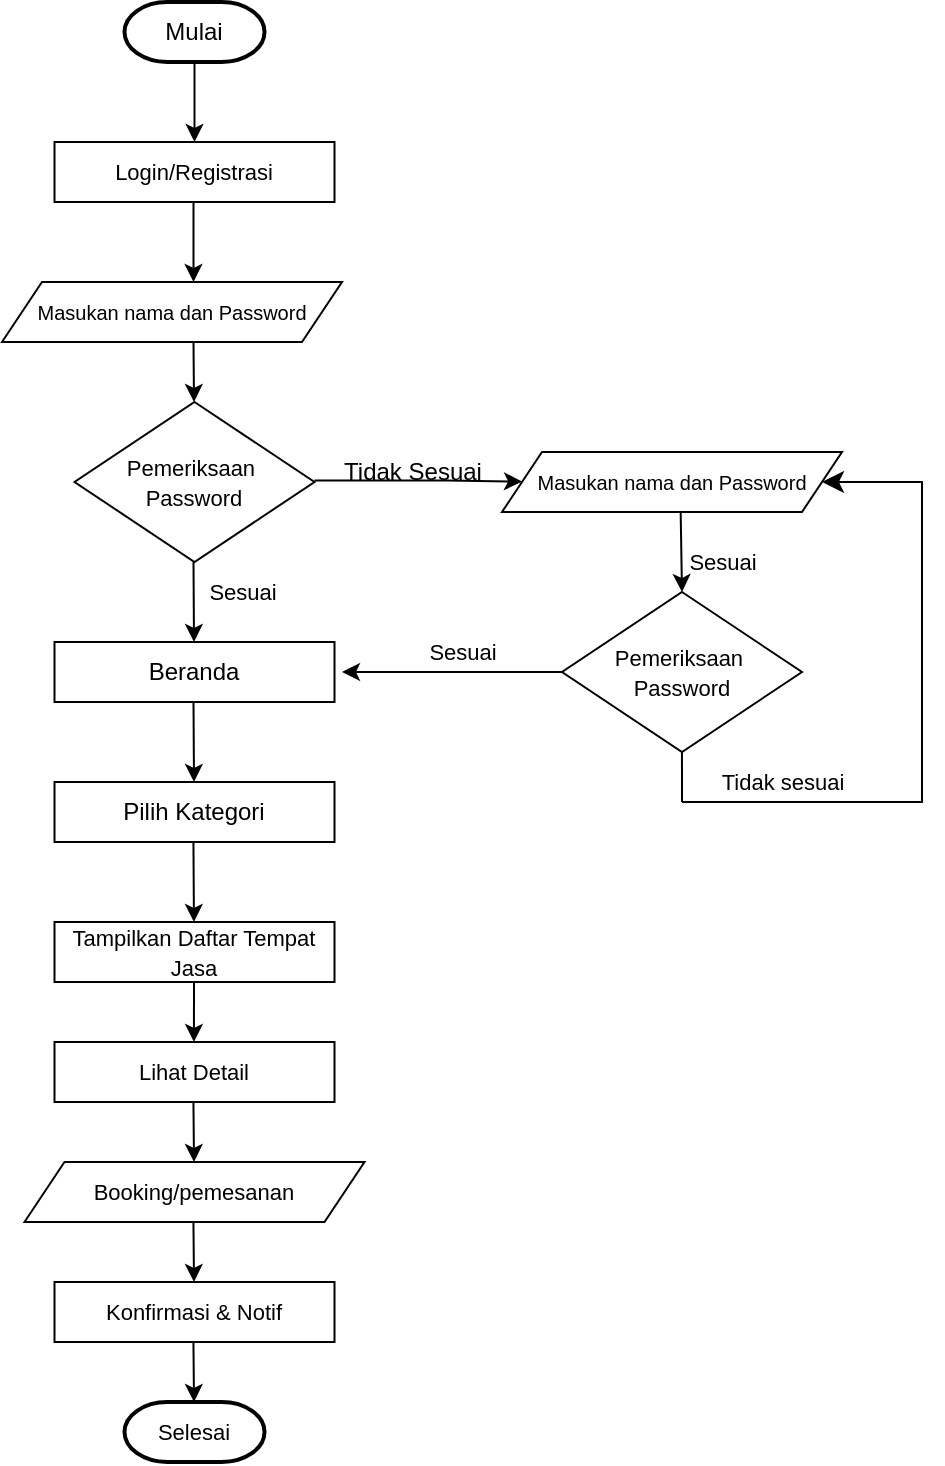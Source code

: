 <mxfile version="24.3.1" type="github">
  <diagram id="C5RBs43oDa-KdzZeNtuy" name="Page-1">
    <mxGraphModel dx="1733" dy="884" grid="1" gridSize="10" guides="1" tooltips="1" connect="1" arrows="1" fold="1" page="1" pageScale="1" pageWidth="827" pageHeight="1169" math="0" shadow="0">
      <root>
        <mxCell id="WIyWlLk6GJQsqaUBKTNV-0" />
        <mxCell id="WIyWlLk6GJQsqaUBKTNV-1" parent="WIyWlLk6GJQsqaUBKTNV-0" />
        <mxCell id="nrs55E-X3QsoZcB24xdY-1" value="Mulai" style="strokeWidth=2;html=1;shape=mxgraph.flowchart.terminator;whiteSpace=wrap;" vertex="1" parent="WIyWlLk6GJQsqaUBKTNV-1">
          <mxGeometry x="201.25" y="20" width="70" height="30" as="geometry" />
        </mxCell>
        <mxCell id="nrs55E-X3QsoZcB24xdY-2" value="&lt;font style=&quot;font-size: 11px;&quot;&gt;Login/Registrasi&lt;/font&gt;" style="rounded=0;whiteSpace=wrap;html=1;" vertex="1" parent="WIyWlLk6GJQsqaUBKTNV-1">
          <mxGeometry x="166.25" y="90" width="140" height="30" as="geometry" />
        </mxCell>
        <mxCell id="nrs55E-X3QsoZcB24xdY-8" value="" style="endArrow=classic;html=1;rounded=0;entryX=0.5;entryY=0;entryDx=0;entryDy=0;exitX=0.5;exitY=1;exitDx=0;exitDy=0;exitPerimeter=0;" edge="1" parent="WIyWlLk6GJQsqaUBKTNV-1" source="nrs55E-X3QsoZcB24xdY-1" target="nrs55E-X3QsoZcB24xdY-2">
          <mxGeometry width="50" height="50" relative="1" as="geometry">
            <mxPoint x="235.75" y="50" as="sourcePoint" />
            <mxPoint x="236" y="90" as="targetPoint" />
          </mxGeometry>
        </mxCell>
        <mxCell id="nrs55E-X3QsoZcB24xdY-16" value="&lt;font style=&quot;font-size: 10px;&quot;&gt;Masukan nama dan Password&lt;/font&gt;" style="shape=parallelogram;perimeter=parallelogramPerimeter;whiteSpace=wrap;html=1;fixedSize=1;" vertex="1" parent="WIyWlLk6GJQsqaUBKTNV-1">
          <mxGeometry x="140" y="160" width="170" height="30" as="geometry" />
        </mxCell>
        <mxCell id="nrs55E-X3QsoZcB24xdY-17" value="&lt;font style=&quot;font-size: 10px;&quot;&gt;Masukan nama dan Password&lt;/font&gt;" style="shape=parallelogram;perimeter=parallelogramPerimeter;whiteSpace=wrap;html=1;fixedSize=1;" vertex="1" parent="WIyWlLk6GJQsqaUBKTNV-1">
          <mxGeometry x="390" y="245" width="170" height="30" as="geometry" />
        </mxCell>
        <mxCell id="nrs55E-X3QsoZcB24xdY-18" value="&lt;font style=&quot;font-size: 11px;&quot;&gt;Pemeriksaan&amp;nbsp;&lt;/font&gt;&lt;div&gt;&lt;font style=&quot;font-size: 11px;&quot;&gt;Password&lt;/font&gt;&lt;/div&gt;" style="rhombus;whiteSpace=wrap;html=1;" vertex="1" parent="WIyWlLk6GJQsqaUBKTNV-1">
          <mxGeometry x="176.25" y="220" width="120" height="80" as="geometry" />
        </mxCell>
        <mxCell id="nrs55E-X3QsoZcB24xdY-19" value="" style="endArrow=classic;html=1;rounded=0;" edge="1" parent="WIyWlLk6GJQsqaUBKTNV-1">
          <mxGeometry width="50" height="50" relative="1" as="geometry">
            <mxPoint x="296.245" y="259.29" as="sourcePoint" />
            <mxPoint x="400" y="259.79" as="targetPoint" />
            <Array as="points">
              <mxPoint x="362.62" y="259.29" />
            </Array>
          </mxGeometry>
        </mxCell>
        <mxCell id="nrs55E-X3QsoZcB24xdY-20" value="" style="endArrow=classic;html=1;rounded=0;entryX=0.5;entryY=0;entryDx=0;entryDy=0;exitX=0.5;exitY=1;exitDx=0;exitDy=0;exitPerimeter=0;" edge="1" parent="WIyWlLk6GJQsqaUBKTNV-1">
          <mxGeometry width="50" height="50" relative="1" as="geometry">
            <mxPoint x="235.75" y="120" as="sourcePoint" />
            <mxPoint x="235.75" y="160" as="targetPoint" />
          </mxGeometry>
        </mxCell>
        <mxCell id="nrs55E-X3QsoZcB24xdY-21" value="" style="endArrow=classic;html=1;rounded=0;exitX=0.5;exitY=1;exitDx=0;exitDy=0;exitPerimeter=0;" edge="1" parent="WIyWlLk6GJQsqaUBKTNV-1">
          <mxGeometry width="50" height="50" relative="1" as="geometry">
            <mxPoint x="235.75" y="190" as="sourcePoint" />
            <mxPoint x="236" y="220" as="targetPoint" />
          </mxGeometry>
        </mxCell>
        <mxCell id="nrs55E-X3QsoZcB24xdY-22" value="" style="endArrow=classic;html=1;rounded=0;exitX=0.5;exitY=1;exitDx=0;exitDy=0;exitPerimeter=0;" edge="1" parent="WIyWlLk6GJQsqaUBKTNV-1">
          <mxGeometry width="50" height="50" relative="1" as="geometry">
            <mxPoint x="235.75" y="300" as="sourcePoint" />
            <mxPoint x="236" y="340" as="targetPoint" />
          </mxGeometry>
        </mxCell>
        <mxCell id="nrs55E-X3QsoZcB24xdY-23" value="&lt;font style=&quot;font-size: 11px;&quot;&gt;Sesuai&lt;/font&gt;" style="text;html=1;align=center;verticalAlign=middle;resizable=0;points=[];autosize=1;strokeColor=none;fillColor=none;" vertex="1" parent="WIyWlLk6GJQsqaUBKTNV-1">
          <mxGeometry x="230" y="300" width="60" height="30" as="geometry" />
        </mxCell>
        <mxCell id="nrs55E-X3QsoZcB24xdY-24" value="Beranda" style="rounded=0;whiteSpace=wrap;html=1;" vertex="1" parent="WIyWlLk6GJQsqaUBKTNV-1">
          <mxGeometry x="166.25" y="340" width="140" height="30" as="geometry" />
        </mxCell>
        <mxCell id="nrs55E-X3QsoZcB24xdY-25" value="" style="endArrow=classic;html=1;rounded=0;exitX=0.5;exitY=1;exitDx=0;exitDy=0;exitPerimeter=0;" edge="1" parent="WIyWlLk6GJQsqaUBKTNV-1">
          <mxGeometry width="50" height="50" relative="1" as="geometry">
            <mxPoint x="235.75" y="370" as="sourcePoint" />
            <mxPoint x="236" y="410" as="targetPoint" />
          </mxGeometry>
        </mxCell>
        <mxCell id="nrs55E-X3QsoZcB24xdY-26" value="&lt;font style=&quot;font-size: 11px;&quot;&gt;Pemeriksaan&amp;nbsp;&lt;/font&gt;&lt;div&gt;&lt;font style=&quot;font-size: 11px;&quot;&gt;Password&lt;/font&gt;&lt;/div&gt;" style="rhombus;whiteSpace=wrap;html=1;" vertex="1" parent="WIyWlLk6GJQsqaUBKTNV-1">
          <mxGeometry x="420" y="315" width="120" height="80" as="geometry" />
        </mxCell>
        <mxCell id="nrs55E-X3QsoZcB24xdY-27" value="" style="endArrow=classic;html=1;rounded=0;exitX=0;exitY=0.5;exitDx=0;exitDy=0;" edge="1" parent="WIyWlLk6GJQsqaUBKTNV-1" source="nrs55E-X3QsoZcB24xdY-26">
          <mxGeometry width="50" height="50" relative="1" as="geometry">
            <mxPoint x="300" y="380" as="sourcePoint" />
            <mxPoint x="310" y="355" as="targetPoint" />
          </mxGeometry>
        </mxCell>
        <mxCell id="nrs55E-X3QsoZcB24xdY-28" value="&lt;span style=&quot;font-size: 11px;&quot;&gt;Sesuai&lt;/span&gt;" style="text;html=1;align=center;verticalAlign=middle;resizable=0;points=[];autosize=1;strokeColor=none;fillColor=none;" vertex="1" parent="WIyWlLk6GJQsqaUBKTNV-1">
          <mxGeometry x="340" y="330" width="60" height="30" as="geometry" />
        </mxCell>
        <mxCell id="nrs55E-X3QsoZcB24xdY-29" value="" style="edgeStyle=elbowEdgeStyle;elbow=horizontal;endArrow=classic;html=1;curved=0;rounded=0;endSize=8;startSize=8;entryX=1;entryY=0.5;entryDx=0;entryDy=0;" edge="1" parent="WIyWlLk6GJQsqaUBKTNV-1" target="nrs55E-X3QsoZcB24xdY-17">
          <mxGeometry width="50" height="50" relative="1" as="geometry">
            <mxPoint x="480" y="420" as="sourcePoint" />
            <mxPoint x="580" y="330" as="targetPoint" />
            <Array as="points">
              <mxPoint x="600" y="350" />
            </Array>
          </mxGeometry>
        </mxCell>
        <mxCell id="nrs55E-X3QsoZcB24xdY-32" value="" style="endArrow=none;html=1;rounded=0;entryX=0.501;entryY=0.968;entryDx=0;entryDy=0;entryPerimeter=0;" edge="1" parent="WIyWlLk6GJQsqaUBKTNV-1">
          <mxGeometry width="50" height="50" relative="1" as="geometry">
            <mxPoint x="480" y="420" as="sourcePoint" />
            <mxPoint x="479.98" y="395" as="targetPoint" />
          </mxGeometry>
        </mxCell>
        <mxCell id="nrs55E-X3QsoZcB24xdY-33" value="&lt;font style=&quot;font-size: 11px;&quot;&gt;Tampilkan Daftar Tempat Jasa&lt;/font&gt;" style="rounded=0;whiteSpace=wrap;html=1;" vertex="1" parent="WIyWlLk6GJQsqaUBKTNV-1">
          <mxGeometry x="166.25" y="480" width="140" height="30" as="geometry" />
        </mxCell>
        <mxCell id="nrs55E-X3QsoZcB24xdY-34" value="Pilih Kategori" style="rounded=0;whiteSpace=wrap;html=1;" vertex="1" parent="WIyWlLk6GJQsqaUBKTNV-1">
          <mxGeometry x="166.25" y="410" width="140" height="30" as="geometry" />
        </mxCell>
        <mxCell id="nrs55E-X3QsoZcB24xdY-36" value="&lt;font style=&quot;font-size: 11px;&quot;&gt;Lihat Detail&lt;/font&gt;" style="rounded=0;whiteSpace=wrap;html=1;" vertex="1" parent="WIyWlLk6GJQsqaUBKTNV-1">
          <mxGeometry x="166.25" y="540" width="140" height="30" as="geometry" />
        </mxCell>
        <mxCell id="nrs55E-X3QsoZcB24xdY-38" value="&lt;font style=&quot;font-size: 11px;&quot;&gt;Booking/pemesanan&lt;/font&gt;" style="shape=parallelogram;perimeter=parallelogramPerimeter;whiteSpace=wrap;html=1;fixedSize=1;" vertex="1" parent="WIyWlLk6GJQsqaUBKTNV-1">
          <mxGeometry x="151.25" y="600" width="170" height="30" as="geometry" />
        </mxCell>
        <mxCell id="nrs55E-X3QsoZcB24xdY-39" value="&lt;font style=&quot;font-size: 11px;&quot;&gt;Konfirmasi &amp;amp; Notif&lt;/font&gt;" style="rounded=0;whiteSpace=wrap;html=1;" vertex="1" parent="WIyWlLk6GJQsqaUBKTNV-1">
          <mxGeometry x="166.25" y="660" width="140" height="30" as="geometry" />
        </mxCell>
        <mxCell id="nrs55E-X3QsoZcB24xdY-40" value="&lt;font style=&quot;font-size: 11px;&quot;&gt;Selesai&lt;/font&gt;" style="strokeWidth=2;html=1;shape=mxgraph.flowchart.terminator;whiteSpace=wrap;" vertex="1" parent="WIyWlLk6GJQsqaUBKTNV-1">
          <mxGeometry x="201.25" y="720" width="70" height="30" as="geometry" />
        </mxCell>
        <mxCell id="nrs55E-X3QsoZcB24xdY-41" value="" style="endArrow=classic;html=1;rounded=0;" edge="1" parent="WIyWlLk6GJQsqaUBKTNV-1">
          <mxGeometry width="50" height="50" relative="1" as="geometry">
            <mxPoint x="236" y="510" as="sourcePoint" />
            <mxPoint x="235.97" y="540" as="targetPoint" />
          </mxGeometry>
        </mxCell>
        <mxCell id="nrs55E-X3QsoZcB24xdY-42" value="" style="endArrow=classic;html=1;rounded=0;exitX=0.5;exitY=1;exitDx=0;exitDy=0;exitPerimeter=0;" edge="1" parent="WIyWlLk6GJQsqaUBKTNV-1">
          <mxGeometry width="50" height="50" relative="1" as="geometry">
            <mxPoint x="235.72" y="570" as="sourcePoint" />
            <mxPoint x="236" y="600" as="targetPoint" />
          </mxGeometry>
        </mxCell>
        <mxCell id="nrs55E-X3QsoZcB24xdY-43" value="" style="endArrow=classic;html=1;rounded=0;exitX=0.5;exitY=1;exitDx=0;exitDy=0;exitPerimeter=0;" edge="1" parent="WIyWlLk6GJQsqaUBKTNV-1">
          <mxGeometry width="50" height="50" relative="1" as="geometry">
            <mxPoint x="235.72" y="440" as="sourcePoint" />
            <mxPoint x="235.97" y="480" as="targetPoint" />
          </mxGeometry>
        </mxCell>
        <mxCell id="nrs55E-X3QsoZcB24xdY-45" value="" style="endArrow=classic;html=1;rounded=0;exitX=0.5;exitY=1;exitDx=0;exitDy=0;exitPerimeter=0;" edge="1" parent="WIyWlLk6GJQsqaUBKTNV-1">
          <mxGeometry width="50" height="50" relative="1" as="geometry">
            <mxPoint x="235.72" y="630" as="sourcePoint" />
            <mxPoint x="236" y="660" as="targetPoint" />
          </mxGeometry>
        </mxCell>
        <mxCell id="nrs55E-X3QsoZcB24xdY-48" value="" style="endArrow=classic;html=1;rounded=0;exitX=0.5;exitY=1;exitDx=0;exitDy=0;exitPerimeter=0;" edge="1" parent="WIyWlLk6GJQsqaUBKTNV-1">
          <mxGeometry width="50" height="50" relative="1" as="geometry">
            <mxPoint x="235.72" y="690" as="sourcePoint" />
            <mxPoint x="236" y="720" as="targetPoint" />
          </mxGeometry>
        </mxCell>
        <mxCell id="nrs55E-X3QsoZcB24xdY-52" value="Tidak Sesuai" style="text;html=1;align=center;verticalAlign=middle;resizable=0;points=[];autosize=1;strokeColor=none;fillColor=none;" vertex="1" parent="WIyWlLk6GJQsqaUBKTNV-1">
          <mxGeometry x="300" y="240" width="90" height="30" as="geometry" />
        </mxCell>
        <mxCell id="nrs55E-X3QsoZcB24xdY-59" value="&lt;font style=&quot;font-size: 11px;&quot;&gt;Tidak &lt;font style=&quot;&quot;&gt;sesuai&lt;/font&gt;&lt;/font&gt;" style="text;html=1;align=center;verticalAlign=middle;resizable=0;points=[];autosize=1;strokeColor=none;fillColor=none;" vertex="1" parent="WIyWlLk6GJQsqaUBKTNV-1">
          <mxGeometry x="490" y="395" width="80" height="30" as="geometry" />
        </mxCell>
        <mxCell id="nrs55E-X3QsoZcB24xdY-61" value="" style="endArrow=classic;html=1;rounded=0;exitX=0.5;exitY=1;exitDx=0;exitDy=0;exitPerimeter=0;entryX=0.5;entryY=0;entryDx=0;entryDy=0;" edge="1" parent="WIyWlLk6GJQsqaUBKTNV-1" target="nrs55E-X3QsoZcB24xdY-26">
          <mxGeometry width="50" height="50" relative="1" as="geometry">
            <mxPoint x="479.33" y="275" as="sourcePoint" />
            <mxPoint x="479.58" y="305" as="targetPoint" />
          </mxGeometry>
        </mxCell>
        <mxCell id="nrs55E-X3QsoZcB24xdY-62" value="&lt;span style=&quot;font-size: 11px;&quot;&gt;Sesuai&lt;/span&gt;" style="text;html=1;align=center;verticalAlign=middle;resizable=0;points=[];autosize=1;strokeColor=none;fillColor=none;" vertex="1" parent="WIyWlLk6GJQsqaUBKTNV-1">
          <mxGeometry x="470" y="285" width="60" height="30" as="geometry" />
        </mxCell>
      </root>
    </mxGraphModel>
  </diagram>
</mxfile>
